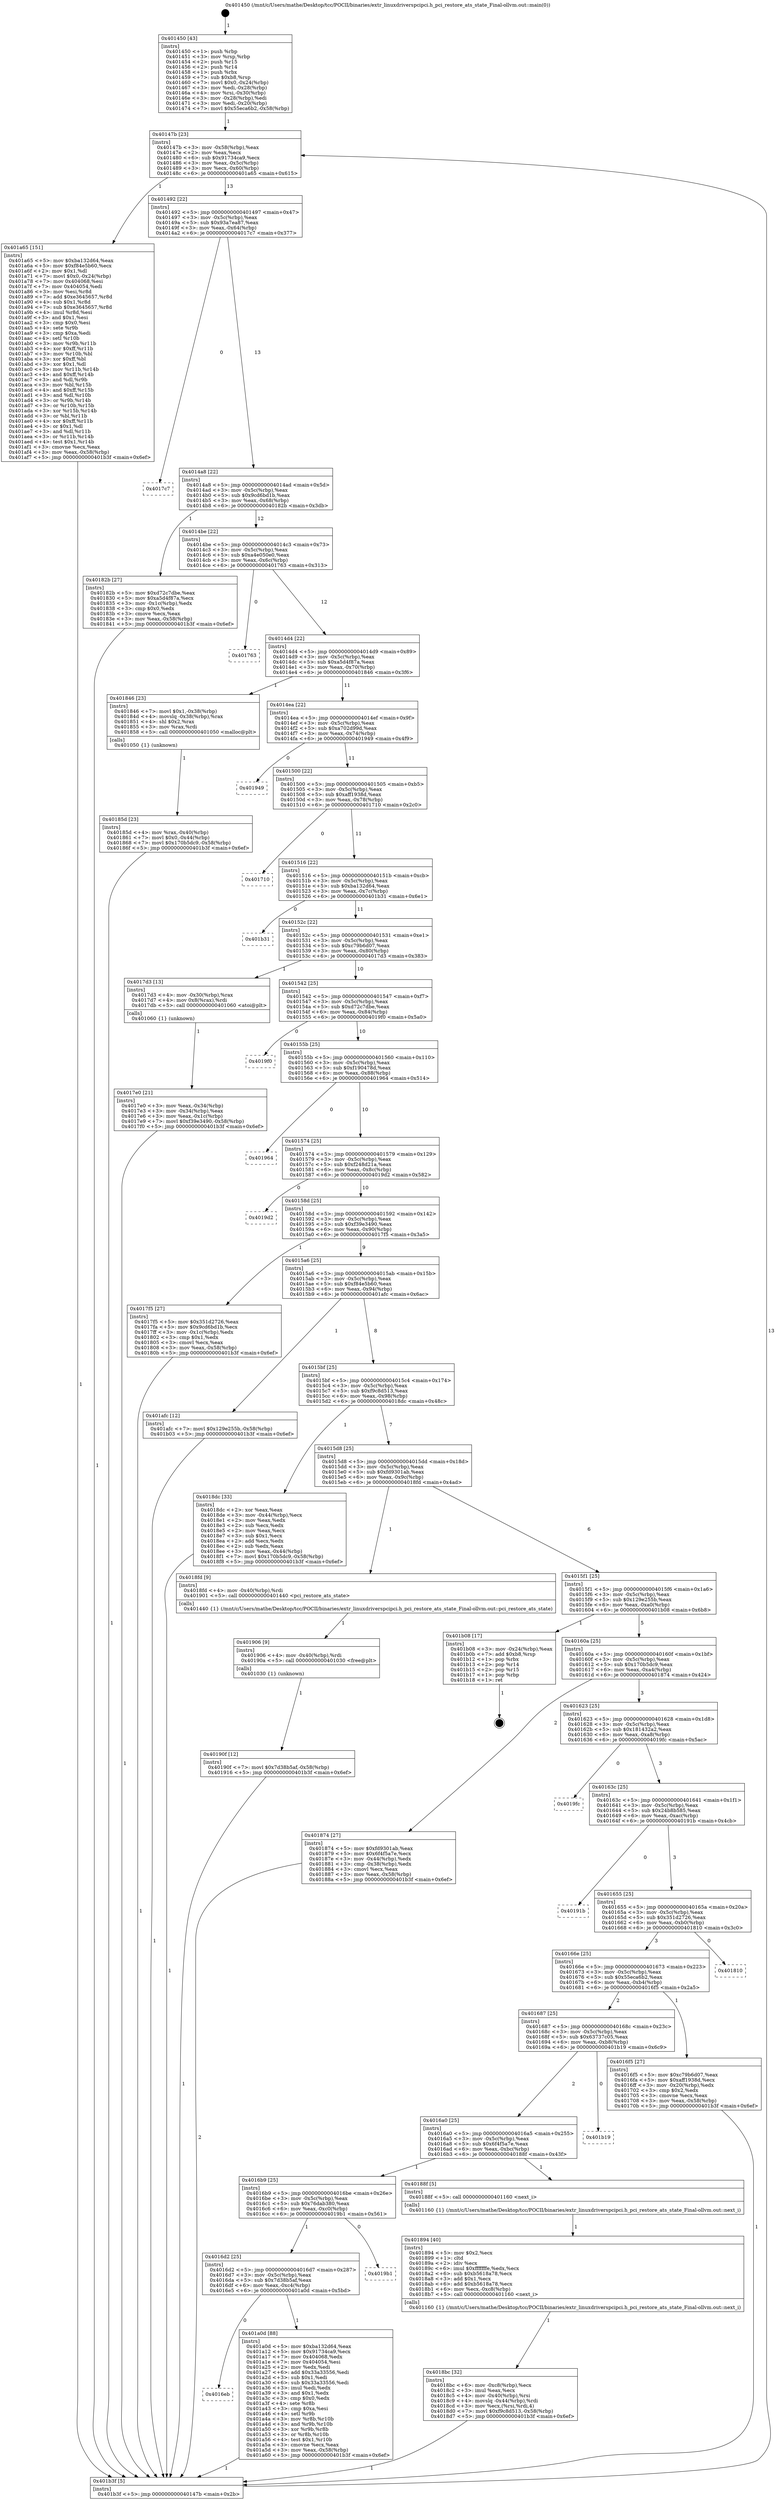 digraph "0x401450" {
  label = "0x401450 (/mnt/c/Users/mathe/Desktop/tcc/POCII/binaries/extr_linuxdriverspcipci.h_pci_restore_ats_state_Final-ollvm.out::main(0))"
  labelloc = "t"
  node[shape=record]

  Entry [label="",width=0.3,height=0.3,shape=circle,fillcolor=black,style=filled]
  "0x40147b" [label="{
     0x40147b [23]\l
     | [instrs]\l
     &nbsp;&nbsp;0x40147b \<+3\>: mov -0x58(%rbp),%eax\l
     &nbsp;&nbsp;0x40147e \<+2\>: mov %eax,%ecx\l
     &nbsp;&nbsp;0x401480 \<+6\>: sub $0x91734ca9,%ecx\l
     &nbsp;&nbsp;0x401486 \<+3\>: mov %eax,-0x5c(%rbp)\l
     &nbsp;&nbsp;0x401489 \<+3\>: mov %ecx,-0x60(%rbp)\l
     &nbsp;&nbsp;0x40148c \<+6\>: je 0000000000401a65 \<main+0x615\>\l
  }"]
  "0x401a65" [label="{
     0x401a65 [151]\l
     | [instrs]\l
     &nbsp;&nbsp;0x401a65 \<+5\>: mov $0xba132d64,%eax\l
     &nbsp;&nbsp;0x401a6a \<+5\>: mov $0xf84e5b60,%ecx\l
     &nbsp;&nbsp;0x401a6f \<+2\>: mov $0x1,%dl\l
     &nbsp;&nbsp;0x401a71 \<+7\>: movl $0x0,-0x24(%rbp)\l
     &nbsp;&nbsp;0x401a78 \<+7\>: mov 0x404068,%esi\l
     &nbsp;&nbsp;0x401a7f \<+7\>: mov 0x404054,%edi\l
     &nbsp;&nbsp;0x401a86 \<+3\>: mov %esi,%r8d\l
     &nbsp;&nbsp;0x401a89 \<+7\>: add $0xe3645657,%r8d\l
     &nbsp;&nbsp;0x401a90 \<+4\>: sub $0x1,%r8d\l
     &nbsp;&nbsp;0x401a94 \<+7\>: sub $0xe3645657,%r8d\l
     &nbsp;&nbsp;0x401a9b \<+4\>: imul %r8d,%esi\l
     &nbsp;&nbsp;0x401a9f \<+3\>: and $0x1,%esi\l
     &nbsp;&nbsp;0x401aa2 \<+3\>: cmp $0x0,%esi\l
     &nbsp;&nbsp;0x401aa5 \<+4\>: sete %r9b\l
     &nbsp;&nbsp;0x401aa9 \<+3\>: cmp $0xa,%edi\l
     &nbsp;&nbsp;0x401aac \<+4\>: setl %r10b\l
     &nbsp;&nbsp;0x401ab0 \<+3\>: mov %r9b,%r11b\l
     &nbsp;&nbsp;0x401ab3 \<+4\>: xor $0xff,%r11b\l
     &nbsp;&nbsp;0x401ab7 \<+3\>: mov %r10b,%bl\l
     &nbsp;&nbsp;0x401aba \<+3\>: xor $0xff,%bl\l
     &nbsp;&nbsp;0x401abd \<+3\>: xor $0x1,%dl\l
     &nbsp;&nbsp;0x401ac0 \<+3\>: mov %r11b,%r14b\l
     &nbsp;&nbsp;0x401ac3 \<+4\>: and $0xff,%r14b\l
     &nbsp;&nbsp;0x401ac7 \<+3\>: and %dl,%r9b\l
     &nbsp;&nbsp;0x401aca \<+3\>: mov %bl,%r15b\l
     &nbsp;&nbsp;0x401acd \<+4\>: and $0xff,%r15b\l
     &nbsp;&nbsp;0x401ad1 \<+3\>: and %dl,%r10b\l
     &nbsp;&nbsp;0x401ad4 \<+3\>: or %r9b,%r14b\l
     &nbsp;&nbsp;0x401ad7 \<+3\>: or %r10b,%r15b\l
     &nbsp;&nbsp;0x401ada \<+3\>: xor %r15b,%r14b\l
     &nbsp;&nbsp;0x401add \<+3\>: or %bl,%r11b\l
     &nbsp;&nbsp;0x401ae0 \<+4\>: xor $0xff,%r11b\l
     &nbsp;&nbsp;0x401ae4 \<+3\>: or $0x1,%dl\l
     &nbsp;&nbsp;0x401ae7 \<+3\>: and %dl,%r11b\l
     &nbsp;&nbsp;0x401aea \<+3\>: or %r11b,%r14b\l
     &nbsp;&nbsp;0x401aed \<+4\>: test $0x1,%r14b\l
     &nbsp;&nbsp;0x401af1 \<+3\>: cmovne %ecx,%eax\l
     &nbsp;&nbsp;0x401af4 \<+3\>: mov %eax,-0x58(%rbp)\l
     &nbsp;&nbsp;0x401af7 \<+5\>: jmp 0000000000401b3f \<main+0x6ef\>\l
  }"]
  "0x401492" [label="{
     0x401492 [22]\l
     | [instrs]\l
     &nbsp;&nbsp;0x401492 \<+5\>: jmp 0000000000401497 \<main+0x47\>\l
     &nbsp;&nbsp;0x401497 \<+3\>: mov -0x5c(%rbp),%eax\l
     &nbsp;&nbsp;0x40149a \<+5\>: sub $0x93a7ea87,%eax\l
     &nbsp;&nbsp;0x40149f \<+3\>: mov %eax,-0x64(%rbp)\l
     &nbsp;&nbsp;0x4014a2 \<+6\>: je 00000000004017c7 \<main+0x377\>\l
  }"]
  Exit [label="",width=0.3,height=0.3,shape=circle,fillcolor=black,style=filled,peripheries=2]
  "0x4017c7" [label="{
     0x4017c7\l
  }", style=dashed]
  "0x4014a8" [label="{
     0x4014a8 [22]\l
     | [instrs]\l
     &nbsp;&nbsp;0x4014a8 \<+5\>: jmp 00000000004014ad \<main+0x5d\>\l
     &nbsp;&nbsp;0x4014ad \<+3\>: mov -0x5c(%rbp),%eax\l
     &nbsp;&nbsp;0x4014b0 \<+5\>: sub $0x9cd6bd1b,%eax\l
     &nbsp;&nbsp;0x4014b5 \<+3\>: mov %eax,-0x68(%rbp)\l
     &nbsp;&nbsp;0x4014b8 \<+6\>: je 000000000040182b \<main+0x3db\>\l
  }"]
  "0x4016eb" [label="{
     0x4016eb\l
  }", style=dashed]
  "0x40182b" [label="{
     0x40182b [27]\l
     | [instrs]\l
     &nbsp;&nbsp;0x40182b \<+5\>: mov $0xd72c7dbe,%eax\l
     &nbsp;&nbsp;0x401830 \<+5\>: mov $0xa5d4f87a,%ecx\l
     &nbsp;&nbsp;0x401835 \<+3\>: mov -0x1c(%rbp),%edx\l
     &nbsp;&nbsp;0x401838 \<+3\>: cmp $0x0,%edx\l
     &nbsp;&nbsp;0x40183b \<+3\>: cmove %ecx,%eax\l
     &nbsp;&nbsp;0x40183e \<+3\>: mov %eax,-0x58(%rbp)\l
     &nbsp;&nbsp;0x401841 \<+5\>: jmp 0000000000401b3f \<main+0x6ef\>\l
  }"]
  "0x4014be" [label="{
     0x4014be [22]\l
     | [instrs]\l
     &nbsp;&nbsp;0x4014be \<+5\>: jmp 00000000004014c3 \<main+0x73\>\l
     &nbsp;&nbsp;0x4014c3 \<+3\>: mov -0x5c(%rbp),%eax\l
     &nbsp;&nbsp;0x4014c6 \<+5\>: sub $0xa4e050e0,%eax\l
     &nbsp;&nbsp;0x4014cb \<+3\>: mov %eax,-0x6c(%rbp)\l
     &nbsp;&nbsp;0x4014ce \<+6\>: je 0000000000401763 \<main+0x313\>\l
  }"]
  "0x401a0d" [label="{
     0x401a0d [88]\l
     | [instrs]\l
     &nbsp;&nbsp;0x401a0d \<+5\>: mov $0xba132d64,%eax\l
     &nbsp;&nbsp;0x401a12 \<+5\>: mov $0x91734ca9,%ecx\l
     &nbsp;&nbsp;0x401a17 \<+7\>: mov 0x404068,%edx\l
     &nbsp;&nbsp;0x401a1e \<+7\>: mov 0x404054,%esi\l
     &nbsp;&nbsp;0x401a25 \<+2\>: mov %edx,%edi\l
     &nbsp;&nbsp;0x401a27 \<+6\>: add $0x33a33556,%edi\l
     &nbsp;&nbsp;0x401a2d \<+3\>: sub $0x1,%edi\l
     &nbsp;&nbsp;0x401a30 \<+6\>: sub $0x33a33556,%edi\l
     &nbsp;&nbsp;0x401a36 \<+3\>: imul %edi,%edx\l
     &nbsp;&nbsp;0x401a39 \<+3\>: and $0x1,%edx\l
     &nbsp;&nbsp;0x401a3c \<+3\>: cmp $0x0,%edx\l
     &nbsp;&nbsp;0x401a3f \<+4\>: sete %r8b\l
     &nbsp;&nbsp;0x401a43 \<+3\>: cmp $0xa,%esi\l
     &nbsp;&nbsp;0x401a46 \<+4\>: setl %r9b\l
     &nbsp;&nbsp;0x401a4a \<+3\>: mov %r8b,%r10b\l
     &nbsp;&nbsp;0x401a4d \<+3\>: and %r9b,%r10b\l
     &nbsp;&nbsp;0x401a50 \<+3\>: xor %r9b,%r8b\l
     &nbsp;&nbsp;0x401a53 \<+3\>: or %r8b,%r10b\l
     &nbsp;&nbsp;0x401a56 \<+4\>: test $0x1,%r10b\l
     &nbsp;&nbsp;0x401a5a \<+3\>: cmovne %ecx,%eax\l
     &nbsp;&nbsp;0x401a5d \<+3\>: mov %eax,-0x58(%rbp)\l
     &nbsp;&nbsp;0x401a60 \<+5\>: jmp 0000000000401b3f \<main+0x6ef\>\l
  }"]
  "0x401763" [label="{
     0x401763\l
  }", style=dashed]
  "0x4014d4" [label="{
     0x4014d4 [22]\l
     | [instrs]\l
     &nbsp;&nbsp;0x4014d4 \<+5\>: jmp 00000000004014d9 \<main+0x89\>\l
     &nbsp;&nbsp;0x4014d9 \<+3\>: mov -0x5c(%rbp),%eax\l
     &nbsp;&nbsp;0x4014dc \<+5\>: sub $0xa5d4f87a,%eax\l
     &nbsp;&nbsp;0x4014e1 \<+3\>: mov %eax,-0x70(%rbp)\l
     &nbsp;&nbsp;0x4014e4 \<+6\>: je 0000000000401846 \<main+0x3f6\>\l
  }"]
  "0x4016d2" [label="{
     0x4016d2 [25]\l
     | [instrs]\l
     &nbsp;&nbsp;0x4016d2 \<+5\>: jmp 00000000004016d7 \<main+0x287\>\l
     &nbsp;&nbsp;0x4016d7 \<+3\>: mov -0x5c(%rbp),%eax\l
     &nbsp;&nbsp;0x4016da \<+5\>: sub $0x7d38b5af,%eax\l
     &nbsp;&nbsp;0x4016df \<+6\>: mov %eax,-0xc4(%rbp)\l
     &nbsp;&nbsp;0x4016e5 \<+6\>: je 0000000000401a0d \<main+0x5bd\>\l
  }"]
  "0x401846" [label="{
     0x401846 [23]\l
     | [instrs]\l
     &nbsp;&nbsp;0x401846 \<+7\>: movl $0x1,-0x38(%rbp)\l
     &nbsp;&nbsp;0x40184d \<+4\>: movslq -0x38(%rbp),%rax\l
     &nbsp;&nbsp;0x401851 \<+4\>: shl $0x2,%rax\l
     &nbsp;&nbsp;0x401855 \<+3\>: mov %rax,%rdi\l
     &nbsp;&nbsp;0x401858 \<+5\>: call 0000000000401050 \<malloc@plt\>\l
     | [calls]\l
     &nbsp;&nbsp;0x401050 \{1\} (unknown)\l
  }"]
  "0x4014ea" [label="{
     0x4014ea [22]\l
     | [instrs]\l
     &nbsp;&nbsp;0x4014ea \<+5\>: jmp 00000000004014ef \<main+0x9f\>\l
     &nbsp;&nbsp;0x4014ef \<+3\>: mov -0x5c(%rbp),%eax\l
     &nbsp;&nbsp;0x4014f2 \<+5\>: sub $0xa702d99d,%eax\l
     &nbsp;&nbsp;0x4014f7 \<+3\>: mov %eax,-0x74(%rbp)\l
     &nbsp;&nbsp;0x4014fa \<+6\>: je 0000000000401949 \<main+0x4f9\>\l
  }"]
  "0x4019b1" [label="{
     0x4019b1\l
  }", style=dashed]
  "0x401949" [label="{
     0x401949\l
  }", style=dashed]
  "0x401500" [label="{
     0x401500 [22]\l
     | [instrs]\l
     &nbsp;&nbsp;0x401500 \<+5\>: jmp 0000000000401505 \<main+0xb5\>\l
     &nbsp;&nbsp;0x401505 \<+3\>: mov -0x5c(%rbp),%eax\l
     &nbsp;&nbsp;0x401508 \<+5\>: sub $0xaff1938d,%eax\l
     &nbsp;&nbsp;0x40150d \<+3\>: mov %eax,-0x78(%rbp)\l
     &nbsp;&nbsp;0x401510 \<+6\>: je 0000000000401710 \<main+0x2c0\>\l
  }"]
  "0x40190f" [label="{
     0x40190f [12]\l
     | [instrs]\l
     &nbsp;&nbsp;0x40190f \<+7\>: movl $0x7d38b5af,-0x58(%rbp)\l
     &nbsp;&nbsp;0x401916 \<+5\>: jmp 0000000000401b3f \<main+0x6ef\>\l
  }"]
  "0x401710" [label="{
     0x401710\l
  }", style=dashed]
  "0x401516" [label="{
     0x401516 [22]\l
     | [instrs]\l
     &nbsp;&nbsp;0x401516 \<+5\>: jmp 000000000040151b \<main+0xcb\>\l
     &nbsp;&nbsp;0x40151b \<+3\>: mov -0x5c(%rbp),%eax\l
     &nbsp;&nbsp;0x40151e \<+5\>: sub $0xba132d64,%eax\l
     &nbsp;&nbsp;0x401523 \<+3\>: mov %eax,-0x7c(%rbp)\l
     &nbsp;&nbsp;0x401526 \<+6\>: je 0000000000401b31 \<main+0x6e1\>\l
  }"]
  "0x401906" [label="{
     0x401906 [9]\l
     | [instrs]\l
     &nbsp;&nbsp;0x401906 \<+4\>: mov -0x40(%rbp),%rdi\l
     &nbsp;&nbsp;0x40190a \<+5\>: call 0000000000401030 \<free@plt\>\l
     | [calls]\l
     &nbsp;&nbsp;0x401030 \{1\} (unknown)\l
  }"]
  "0x401b31" [label="{
     0x401b31\l
  }", style=dashed]
  "0x40152c" [label="{
     0x40152c [22]\l
     | [instrs]\l
     &nbsp;&nbsp;0x40152c \<+5\>: jmp 0000000000401531 \<main+0xe1\>\l
     &nbsp;&nbsp;0x401531 \<+3\>: mov -0x5c(%rbp),%eax\l
     &nbsp;&nbsp;0x401534 \<+5\>: sub $0xc79b6d07,%eax\l
     &nbsp;&nbsp;0x401539 \<+3\>: mov %eax,-0x80(%rbp)\l
     &nbsp;&nbsp;0x40153c \<+6\>: je 00000000004017d3 \<main+0x383\>\l
  }"]
  "0x4018bc" [label="{
     0x4018bc [32]\l
     | [instrs]\l
     &nbsp;&nbsp;0x4018bc \<+6\>: mov -0xc8(%rbp),%ecx\l
     &nbsp;&nbsp;0x4018c2 \<+3\>: imul %eax,%ecx\l
     &nbsp;&nbsp;0x4018c5 \<+4\>: mov -0x40(%rbp),%rsi\l
     &nbsp;&nbsp;0x4018c9 \<+4\>: movslq -0x44(%rbp),%rdi\l
     &nbsp;&nbsp;0x4018cd \<+3\>: mov %ecx,(%rsi,%rdi,4)\l
     &nbsp;&nbsp;0x4018d0 \<+7\>: movl $0xf9c8d513,-0x58(%rbp)\l
     &nbsp;&nbsp;0x4018d7 \<+5\>: jmp 0000000000401b3f \<main+0x6ef\>\l
  }"]
  "0x4017d3" [label="{
     0x4017d3 [13]\l
     | [instrs]\l
     &nbsp;&nbsp;0x4017d3 \<+4\>: mov -0x30(%rbp),%rax\l
     &nbsp;&nbsp;0x4017d7 \<+4\>: mov 0x8(%rax),%rdi\l
     &nbsp;&nbsp;0x4017db \<+5\>: call 0000000000401060 \<atoi@plt\>\l
     | [calls]\l
     &nbsp;&nbsp;0x401060 \{1\} (unknown)\l
  }"]
  "0x401542" [label="{
     0x401542 [25]\l
     | [instrs]\l
     &nbsp;&nbsp;0x401542 \<+5\>: jmp 0000000000401547 \<main+0xf7\>\l
     &nbsp;&nbsp;0x401547 \<+3\>: mov -0x5c(%rbp),%eax\l
     &nbsp;&nbsp;0x40154a \<+5\>: sub $0xd72c7dbe,%eax\l
     &nbsp;&nbsp;0x40154f \<+6\>: mov %eax,-0x84(%rbp)\l
     &nbsp;&nbsp;0x401555 \<+6\>: je 00000000004019f0 \<main+0x5a0\>\l
  }"]
  "0x401894" [label="{
     0x401894 [40]\l
     | [instrs]\l
     &nbsp;&nbsp;0x401894 \<+5\>: mov $0x2,%ecx\l
     &nbsp;&nbsp;0x401899 \<+1\>: cltd\l
     &nbsp;&nbsp;0x40189a \<+2\>: idiv %ecx\l
     &nbsp;&nbsp;0x40189c \<+6\>: imul $0xfffffffe,%edx,%ecx\l
     &nbsp;&nbsp;0x4018a2 \<+6\>: sub $0xb5618a78,%ecx\l
     &nbsp;&nbsp;0x4018a8 \<+3\>: add $0x1,%ecx\l
     &nbsp;&nbsp;0x4018ab \<+6\>: add $0xb5618a78,%ecx\l
     &nbsp;&nbsp;0x4018b1 \<+6\>: mov %ecx,-0xc8(%rbp)\l
     &nbsp;&nbsp;0x4018b7 \<+5\>: call 0000000000401160 \<next_i\>\l
     | [calls]\l
     &nbsp;&nbsp;0x401160 \{1\} (/mnt/c/Users/mathe/Desktop/tcc/POCII/binaries/extr_linuxdriverspcipci.h_pci_restore_ats_state_Final-ollvm.out::next_i)\l
  }"]
  "0x4019f0" [label="{
     0x4019f0\l
  }", style=dashed]
  "0x40155b" [label="{
     0x40155b [25]\l
     | [instrs]\l
     &nbsp;&nbsp;0x40155b \<+5\>: jmp 0000000000401560 \<main+0x110\>\l
     &nbsp;&nbsp;0x401560 \<+3\>: mov -0x5c(%rbp),%eax\l
     &nbsp;&nbsp;0x401563 \<+5\>: sub $0xf190478d,%eax\l
     &nbsp;&nbsp;0x401568 \<+6\>: mov %eax,-0x88(%rbp)\l
     &nbsp;&nbsp;0x40156e \<+6\>: je 0000000000401964 \<main+0x514\>\l
  }"]
  "0x4016b9" [label="{
     0x4016b9 [25]\l
     | [instrs]\l
     &nbsp;&nbsp;0x4016b9 \<+5\>: jmp 00000000004016be \<main+0x26e\>\l
     &nbsp;&nbsp;0x4016be \<+3\>: mov -0x5c(%rbp),%eax\l
     &nbsp;&nbsp;0x4016c1 \<+5\>: sub $0x76dab380,%eax\l
     &nbsp;&nbsp;0x4016c6 \<+6\>: mov %eax,-0xc0(%rbp)\l
     &nbsp;&nbsp;0x4016cc \<+6\>: je 00000000004019b1 \<main+0x561\>\l
  }"]
  "0x401964" [label="{
     0x401964\l
  }", style=dashed]
  "0x401574" [label="{
     0x401574 [25]\l
     | [instrs]\l
     &nbsp;&nbsp;0x401574 \<+5\>: jmp 0000000000401579 \<main+0x129\>\l
     &nbsp;&nbsp;0x401579 \<+3\>: mov -0x5c(%rbp),%eax\l
     &nbsp;&nbsp;0x40157c \<+5\>: sub $0xf248d21a,%eax\l
     &nbsp;&nbsp;0x401581 \<+6\>: mov %eax,-0x8c(%rbp)\l
     &nbsp;&nbsp;0x401587 \<+6\>: je 00000000004019d2 \<main+0x582\>\l
  }"]
  "0x40188f" [label="{
     0x40188f [5]\l
     | [instrs]\l
     &nbsp;&nbsp;0x40188f \<+5\>: call 0000000000401160 \<next_i\>\l
     | [calls]\l
     &nbsp;&nbsp;0x401160 \{1\} (/mnt/c/Users/mathe/Desktop/tcc/POCII/binaries/extr_linuxdriverspcipci.h_pci_restore_ats_state_Final-ollvm.out::next_i)\l
  }"]
  "0x4019d2" [label="{
     0x4019d2\l
  }", style=dashed]
  "0x40158d" [label="{
     0x40158d [25]\l
     | [instrs]\l
     &nbsp;&nbsp;0x40158d \<+5\>: jmp 0000000000401592 \<main+0x142\>\l
     &nbsp;&nbsp;0x401592 \<+3\>: mov -0x5c(%rbp),%eax\l
     &nbsp;&nbsp;0x401595 \<+5\>: sub $0xf39e3490,%eax\l
     &nbsp;&nbsp;0x40159a \<+6\>: mov %eax,-0x90(%rbp)\l
     &nbsp;&nbsp;0x4015a0 \<+6\>: je 00000000004017f5 \<main+0x3a5\>\l
  }"]
  "0x4016a0" [label="{
     0x4016a0 [25]\l
     | [instrs]\l
     &nbsp;&nbsp;0x4016a0 \<+5\>: jmp 00000000004016a5 \<main+0x255\>\l
     &nbsp;&nbsp;0x4016a5 \<+3\>: mov -0x5c(%rbp),%eax\l
     &nbsp;&nbsp;0x4016a8 \<+5\>: sub $0x6f4f5a7e,%eax\l
     &nbsp;&nbsp;0x4016ad \<+6\>: mov %eax,-0xbc(%rbp)\l
     &nbsp;&nbsp;0x4016b3 \<+6\>: je 000000000040188f \<main+0x43f\>\l
  }"]
  "0x4017f5" [label="{
     0x4017f5 [27]\l
     | [instrs]\l
     &nbsp;&nbsp;0x4017f5 \<+5\>: mov $0x351d2726,%eax\l
     &nbsp;&nbsp;0x4017fa \<+5\>: mov $0x9cd6bd1b,%ecx\l
     &nbsp;&nbsp;0x4017ff \<+3\>: mov -0x1c(%rbp),%edx\l
     &nbsp;&nbsp;0x401802 \<+3\>: cmp $0x1,%edx\l
     &nbsp;&nbsp;0x401805 \<+3\>: cmovl %ecx,%eax\l
     &nbsp;&nbsp;0x401808 \<+3\>: mov %eax,-0x58(%rbp)\l
     &nbsp;&nbsp;0x40180b \<+5\>: jmp 0000000000401b3f \<main+0x6ef\>\l
  }"]
  "0x4015a6" [label="{
     0x4015a6 [25]\l
     | [instrs]\l
     &nbsp;&nbsp;0x4015a6 \<+5\>: jmp 00000000004015ab \<main+0x15b\>\l
     &nbsp;&nbsp;0x4015ab \<+3\>: mov -0x5c(%rbp),%eax\l
     &nbsp;&nbsp;0x4015ae \<+5\>: sub $0xf84e5b60,%eax\l
     &nbsp;&nbsp;0x4015b3 \<+6\>: mov %eax,-0x94(%rbp)\l
     &nbsp;&nbsp;0x4015b9 \<+6\>: je 0000000000401afc \<main+0x6ac\>\l
  }"]
  "0x401b19" [label="{
     0x401b19\l
  }", style=dashed]
  "0x401afc" [label="{
     0x401afc [12]\l
     | [instrs]\l
     &nbsp;&nbsp;0x401afc \<+7\>: movl $0x129e255b,-0x58(%rbp)\l
     &nbsp;&nbsp;0x401b03 \<+5\>: jmp 0000000000401b3f \<main+0x6ef\>\l
  }"]
  "0x4015bf" [label="{
     0x4015bf [25]\l
     | [instrs]\l
     &nbsp;&nbsp;0x4015bf \<+5\>: jmp 00000000004015c4 \<main+0x174\>\l
     &nbsp;&nbsp;0x4015c4 \<+3\>: mov -0x5c(%rbp),%eax\l
     &nbsp;&nbsp;0x4015c7 \<+5\>: sub $0xf9c8d513,%eax\l
     &nbsp;&nbsp;0x4015cc \<+6\>: mov %eax,-0x98(%rbp)\l
     &nbsp;&nbsp;0x4015d2 \<+6\>: je 00000000004018dc \<main+0x48c\>\l
  }"]
  "0x40185d" [label="{
     0x40185d [23]\l
     | [instrs]\l
     &nbsp;&nbsp;0x40185d \<+4\>: mov %rax,-0x40(%rbp)\l
     &nbsp;&nbsp;0x401861 \<+7\>: movl $0x0,-0x44(%rbp)\l
     &nbsp;&nbsp;0x401868 \<+7\>: movl $0x170b5dc9,-0x58(%rbp)\l
     &nbsp;&nbsp;0x40186f \<+5\>: jmp 0000000000401b3f \<main+0x6ef\>\l
  }"]
  "0x4018dc" [label="{
     0x4018dc [33]\l
     | [instrs]\l
     &nbsp;&nbsp;0x4018dc \<+2\>: xor %eax,%eax\l
     &nbsp;&nbsp;0x4018de \<+3\>: mov -0x44(%rbp),%ecx\l
     &nbsp;&nbsp;0x4018e1 \<+2\>: mov %eax,%edx\l
     &nbsp;&nbsp;0x4018e3 \<+2\>: sub %ecx,%edx\l
     &nbsp;&nbsp;0x4018e5 \<+2\>: mov %eax,%ecx\l
     &nbsp;&nbsp;0x4018e7 \<+3\>: sub $0x1,%ecx\l
     &nbsp;&nbsp;0x4018ea \<+2\>: add %ecx,%edx\l
     &nbsp;&nbsp;0x4018ec \<+2\>: sub %edx,%eax\l
     &nbsp;&nbsp;0x4018ee \<+3\>: mov %eax,-0x44(%rbp)\l
     &nbsp;&nbsp;0x4018f1 \<+7\>: movl $0x170b5dc9,-0x58(%rbp)\l
     &nbsp;&nbsp;0x4018f8 \<+5\>: jmp 0000000000401b3f \<main+0x6ef\>\l
  }"]
  "0x4015d8" [label="{
     0x4015d8 [25]\l
     | [instrs]\l
     &nbsp;&nbsp;0x4015d8 \<+5\>: jmp 00000000004015dd \<main+0x18d\>\l
     &nbsp;&nbsp;0x4015dd \<+3\>: mov -0x5c(%rbp),%eax\l
     &nbsp;&nbsp;0x4015e0 \<+5\>: sub $0xfd9301ab,%eax\l
     &nbsp;&nbsp;0x4015e5 \<+6\>: mov %eax,-0x9c(%rbp)\l
     &nbsp;&nbsp;0x4015eb \<+6\>: je 00000000004018fd \<main+0x4ad\>\l
  }"]
  "0x4017e0" [label="{
     0x4017e0 [21]\l
     | [instrs]\l
     &nbsp;&nbsp;0x4017e0 \<+3\>: mov %eax,-0x34(%rbp)\l
     &nbsp;&nbsp;0x4017e3 \<+3\>: mov -0x34(%rbp),%eax\l
     &nbsp;&nbsp;0x4017e6 \<+3\>: mov %eax,-0x1c(%rbp)\l
     &nbsp;&nbsp;0x4017e9 \<+7\>: movl $0xf39e3490,-0x58(%rbp)\l
     &nbsp;&nbsp;0x4017f0 \<+5\>: jmp 0000000000401b3f \<main+0x6ef\>\l
  }"]
  "0x4018fd" [label="{
     0x4018fd [9]\l
     | [instrs]\l
     &nbsp;&nbsp;0x4018fd \<+4\>: mov -0x40(%rbp),%rdi\l
     &nbsp;&nbsp;0x401901 \<+5\>: call 0000000000401440 \<pci_restore_ats_state\>\l
     | [calls]\l
     &nbsp;&nbsp;0x401440 \{1\} (/mnt/c/Users/mathe/Desktop/tcc/POCII/binaries/extr_linuxdriverspcipci.h_pci_restore_ats_state_Final-ollvm.out::pci_restore_ats_state)\l
  }"]
  "0x4015f1" [label="{
     0x4015f1 [25]\l
     | [instrs]\l
     &nbsp;&nbsp;0x4015f1 \<+5\>: jmp 00000000004015f6 \<main+0x1a6\>\l
     &nbsp;&nbsp;0x4015f6 \<+3\>: mov -0x5c(%rbp),%eax\l
     &nbsp;&nbsp;0x4015f9 \<+5\>: sub $0x129e255b,%eax\l
     &nbsp;&nbsp;0x4015fe \<+6\>: mov %eax,-0xa0(%rbp)\l
     &nbsp;&nbsp;0x401604 \<+6\>: je 0000000000401b08 \<main+0x6b8\>\l
  }"]
  "0x401450" [label="{
     0x401450 [43]\l
     | [instrs]\l
     &nbsp;&nbsp;0x401450 \<+1\>: push %rbp\l
     &nbsp;&nbsp;0x401451 \<+3\>: mov %rsp,%rbp\l
     &nbsp;&nbsp;0x401454 \<+2\>: push %r15\l
     &nbsp;&nbsp;0x401456 \<+2\>: push %r14\l
     &nbsp;&nbsp;0x401458 \<+1\>: push %rbx\l
     &nbsp;&nbsp;0x401459 \<+7\>: sub $0xb8,%rsp\l
     &nbsp;&nbsp;0x401460 \<+7\>: movl $0x0,-0x24(%rbp)\l
     &nbsp;&nbsp;0x401467 \<+3\>: mov %edi,-0x28(%rbp)\l
     &nbsp;&nbsp;0x40146a \<+4\>: mov %rsi,-0x30(%rbp)\l
     &nbsp;&nbsp;0x40146e \<+3\>: mov -0x28(%rbp),%edi\l
     &nbsp;&nbsp;0x401471 \<+3\>: mov %edi,-0x20(%rbp)\l
     &nbsp;&nbsp;0x401474 \<+7\>: movl $0x55eca6b2,-0x58(%rbp)\l
  }"]
  "0x401b08" [label="{
     0x401b08 [17]\l
     | [instrs]\l
     &nbsp;&nbsp;0x401b08 \<+3\>: mov -0x24(%rbp),%eax\l
     &nbsp;&nbsp;0x401b0b \<+7\>: add $0xb8,%rsp\l
     &nbsp;&nbsp;0x401b12 \<+1\>: pop %rbx\l
     &nbsp;&nbsp;0x401b13 \<+2\>: pop %r14\l
     &nbsp;&nbsp;0x401b15 \<+2\>: pop %r15\l
     &nbsp;&nbsp;0x401b17 \<+1\>: pop %rbp\l
     &nbsp;&nbsp;0x401b18 \<+1\>: ret\l
  }"]
  "0x40160a" [label="{
     0x40160a [25]\l
     | [instrs]\l
     &nbsp;&nbsp;0x40160a \<+5\>: jmp 000000000040160f \<main+0x1bf\>\l
     &nbsp;&nbsp;0x40160f \<+3\>: mov -0x5c(%rbp),%eax\l
     &nbsp;&nbsp;0x401612 \<+5\>: sub $0x170b5dc9,%eax\l
     &nbsp;&nbsp;0x401617 \<+6\>: mov %eax,-0xa4(%rbp)\l
     &nbsp;&nbsp;0x40161d \<+6\>: je 0000000000401874 \<main+0x424\>\l
  }"]
  "0x401b3f" [label="{
     0x401b3f [5]\l
     | [instrs]\l
     &nbsp;&nbsp;0x401b3f \<+5\>: jmp 000000000040147b \<main+0x2b\>\l
  }"]
  "0x401874" [label="{
     0x401874 [27]\l
     | [instrs]\l
     &nbsp;&nbsp;0x401874 \<+5\>: mov $0xfd9301ab,%eax\l
     &nbsp;&nbsp;0x401879 \<+5\>: mov $0x6f4f5a7e,%ecx\l
     &nbsp;&nbsp;0x40187e \<+3\>: mov -0x44(%rbp),%edx\l
     &nbsp;&nbsp;0x401881 \<+3\>: cmp -0x38(%rbp),%edx\l
     &nbsp;&nbsp;0x401884 \<+3\>: cmovl %ecx,%eax\l
     &nbsp;&nbsp;0x401887 \<+3\>: mov %eax,-0x58(%rbp)\l
     &nbsp;&nbsp;0x40188a \<+5\>: jmp 0000000000401b3f \<main+0x6ef\>\l
  }"]
  "0x401623" [label="{
     0x401623 [25]\l
     | [instrs]\l
     &nbsp;&nbsp;0x401623 \<+5\>: jmp 0000000000401628 \<main+0x1d8\>\l
     &nbsp;&nbsp;0x401628 \<+3\>: mov -0x5c(%rbp),%eax\l
     &nbsp;&nbsp;0x40162b \<+5\>: sub $0x181432a2,%eax\l
     &nbsp;&nbsp;0x401630 \<+6\>: mov %eax,-0xa8(%rbp)\l
     &nbsp;&nbsp;0x401636 \<+6\>: je 00000000004019fc \<main+0x5ac\>\l
  }"]
  "0x401687" [label="{
     0x401687 [25]\l
     | [instrs]\l
     &nbsp;&nbsp;0x401687 \<+5\>: jmp 000000000040168c \<main+0x23c\>\l
     &nbsp;&nbsp;0x40168c \<+3\>: mov -0x5c(%rbp),%eax\l
     &nbsp;&nbsp;0x40168f \<+5\>: sub $0x63737c05,%eax\l
     &nbsp;&nbsp;0x401694 \<+6\>: mov %eax,-0xb8(%rbp)\l
     &nbsp;&nbsp;0x40169a \<+6\>: je 0000000000401b19 \<main+0x6c9\>\l
  }"]
  "0x4019fc" [label="{
     0x4019fc\l
  }", style=dashed]
  "0x40163c" [label="{
     0x40163c [25]\l
     | [instrs]\l
     &nbsp;&nbsp;0x40163c \<+5\>: jmp 0000000000401641 \<main+0x1f1\>\l
     &nbsp;&nbsp;0x401641 \<+3\>: mov -0x5c(%rbp),%eax\l
     &nbsp;&nbsp;0x401644 \<+5\>: sub $0x24b8b585,%eax\l
     &nbsp;&nbsp;0x401649 \<+6\>: mov %eax,-0xac(%rbp)\l
     &nbsp;&nbsp;0x40164f \<+6\>: je 000000000040191b \<main+0x4cb\>\l
  }"]
  "0x4016f5" [label="{
     0x4016f5 [27]\l
     | [instrs]\l
     &nbsp;&nbsp;0x4016f5 \<+5\>: mov $0xc79b6d07,%eax\l
     &nbsp;&nbsp;0x4016fa \<+5\>: mov $0xaff1938d,%ecx\l
     &nbsp;&nbsp;0x4016ff \<+3\>: mov -0x20(%rbp),%edx\l
     &nbsp;&nbsp;0x401702 \<+3\>: cmp $0x2,%edx\l
     &nbsp;&nbsp;0x401705 \<+3\>: cmovne %ecx,%eax\l
     &nbsp;&nbsp;0x401708 \<+3\>: mov %eax,-0x58(%rbp)\l
     &nbsp;&nbsp;0x40170b \<+5\>: jmp 0000000000401b3f \<main+0x6ef\>\l
  }"]
  "0x40191b" [label="{
     0x40191b\l
  }", style=dashed]
  "0x401655" [label="{
     0x401655 [25]\l
     | [instrs]\l
     &nbsp;&nbsp;0x401655 \<+5\>: jmp 000000000040165a \<main+0x20a\>\l
     &nbsp;&nbsp;0x40165a \<+3\>: mov -0x5c(%rbp),%eax\l
     &nbsp;&nbsp;0x40165d \<+5\>: sub $0x351d2726,%eax\l
     &nbsp;&nbsp;0x401662 \<+6\>: mov %eax,-0xb0(%rbp)\l
     &nbsp;&nbsp;0x401668 \<+6\>: je 0000000000401810 \<main+0x3c0\>\l
  }"]
  "0x40166e" [label="{
     0x40166e [25]\l
     | [instrs]\l
     &nbsp;&nbsp;0x40166e \<+5\>: jmp 0000000000401673 \<main+0x223\>\l
     &nbsp;&nbsp;0x401673 \<+3\>: mov -0x5c(%rbp),%eax\l
     &nbsp;&nbsp;0x401676 \<+5\>: sub $0x55eca6b2,%eax\l
     &nbsp;&nbsp;0x40167b \<+6\>: mov %eax,-0xb4(%rbp)\l
     &nbsp;&nbsp;0x401681 \<+6\>: je 00000000004016f5 \<main+0x2a5\>\l
  }"]
  "0x401810" [label="{
     0x401810\l
  }", style=dashed]
  Entry -> "0x401450" [label=" 1"]
  "0x40147b" -> "0x401a65" [label=" 1"]
  "0x40147b" -> "0x401492" [label=" 13"]
  "0x401b08" -> Exit [label=" 1"]
  "0x401492" -> "0x4017c7" [label=" 0"]
  "0x401492" -> "0x4014a8" [label=" 13"]
  "0x401afc" -> "0x401b3f" [label=" 1"]
  "0x4014a8" -> "0x40182b" [label=" 1"]
  "0x4014a8" -> "0x4014be" [label=" 12"]
  "0x401a65" -> "0x401b3f" [label=" 1"]
  "0x4014be" -> "0x401763" [label=" 0"]
  "0x4014be" -> "0x4014d4" [label=" 12"]
  "0x401a0d" -> "0x401b3f" [label=" 1"]
  "0x4014d4" -> "0x401846" [label=" 1"]
  "0x4014d4" -> "0x4014ea" [label=" 11"]
  "0x4016d2" -> "0x401a0d" [label=" 1"]
  "0x4014ea" -> "0x401949" [label=" 0"]
  "0x4014ea" -> "0x401500" [label=" 11"]
  "0x4016d2" -> "0x4016eb" [label=" 0"]
  "0x401500" -> "0x401710" [label=" 0"]
  "0x401500" -> "0x401516" [label=" 11"]
  "0x4016b9" -> "0x4019b1" [label=" 0"]
  "0x401516" -> "0x401b31" [label=" 0"]
  "0x401516" -> "0x40152c" [label=" 11"]
  "0x4016b9" -> "0x4016d2" [label=" 1"]
  "0x40152c" -> "0x4017d3" [label=" 1"]
  "0x40152c" -> "0x401542" [label=" 10"]
  "0x40190f" -> "0x401b3f" [label=" 1"]
  "0x401542" -> "0x4019f0" [label=" 0"]
  "0x401542" -> "0x40155b" [label=" 10"]
  "0x401906" -> "0x40190f" [label=" 1"]
  "0x40155b" -> "0x401964" [label=" 0"]
  "0x40155b" -> "0x401574" [label=" 10"]
  "0x4018fd" -> "0x401906" [label=" 1"]
  "0x401574" -> "0x4019d2" [label=" 0"]
  "0x401574" -> "0x40158d" [label=" 10"]
  "0x4018dc" -> "0x401b3f" [label=" 1"]
  "0x40158d" -> "0x4017f5" [label=" 1"]
  "0x40158d" -> "0x4015a6" [label=" 9"]
  "0x401894" -> "0x4018bc" [label=" 1"]
  "0x4015a6" -> "0x401afc" [label=" 1"]
  "0x4015a6" -> "0x4015bf" [label=" 8"]
  "0x40188f" -> "0x401894" [label=" 1"]
  "0x4015bf" -> "0x4018dc" [label=" 1"]
  "0x4015bf" -> "0x4015d8" [label=" 7"]
  "0x4016a0" -> "0x40188f" [label=" 1"]
  "0x4015d8" -> "0x4018fd" [label=" 1"]
  "0x4015d8" -> "0x4015f1" [label=" 6"]
  "0x4018bc" -> "0x401b3f" [label=" 1"]
  "0x4015f1" -> "0x401b08" [label=" 1"]
  "0x4015f1" -> "0x40160a" [label=" 5"]
  "0x401687" -> "0x4016a0" [label=" 2"]
  "0x40160a" -> "0x401874" [label=" 2"]
  "0x40160a" -> "0x401623" [label=" 3"]
  "0x401687" -> "0x401b19" [label=" 0"]
  "0x401623" -> "0x4019fc" [label=" 0"]
  "0x401623" -> "0x40163c" [label=" 3"]
  "0x4016a0" -> "0x4016b9" [label=" 1"]
  "0x40163c" -> "0x40191b" [label=" 0"]
  "0x40163c" -> "0x401655" [label=" 3"]
  "0x401874" -> "0x401b3f" [label=" 2"]
  "0x401655" -> "0x401810" [label=" 0"]
  "0x401655" -> "0x40166e" [label=" 3"]
  "0x40185d" -> "0x401b3f" [label=" 1"]
  "0x40166e" -> "0x4016f5" [label=" 1"]
  "0x40166e" -> "0x401687" [label=" 2"]
  "0x4016f5" -> "0x401b3f" [label=" 1"]
  "0x401450" -> "0x40147b" [label=" 1"]
  "0x401b3f" -> "0x40147b" [label=" 13"]
  "0x4017d3" -> "0x4017e0" [label=" 1"]
  "0x4017e0" -> "0x401b3f" [label=" 1"]
  "0x4017f5" -> "0x401b3f" [label=" 1"]
  "0x40182b" -> "0x401b3f" [label=" 1"]
  "0x401846" -> "0x40185d" [label=" 1"]
}

